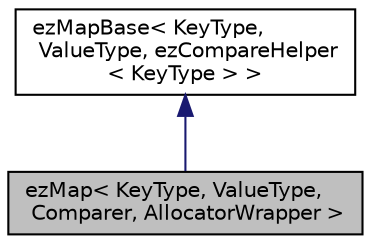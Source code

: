 digraph "ezMap&lt; KeyType, ValueType, Comparer, AllocatorWrapper &gt;"
{
 // LATEX_PDF_SIZE
  edge [fontname="Helvetica",fontsize="10",labelfontname="Helvetica",labelfontsize="10"];
  node [fontname="Helvetica",fontsize="10",shape=record];
  Node1 [label="ezMap\< KeyType, ValueType,\l Comparer, AllocatorWrapper \>",height=0.2,width=0.4,color="black", fillcolor="grey75", style="filled", fontcolor="black",tooltip=" "];
  Node2 -> Node1 [dir="back",color="midnightblue",fontsize="10",style="solid",fontname="Helvetica"];
  Node2 [label="ezMapBase\< KeyType,\l ValueType, ezCompareHelper\l\< KeyType \> \>",height=0.2,width=0.4,color="black", fillcolor="white", style="filled",URL="$d1/d43/classez_map_base.htm",tooltip=" "];
}
